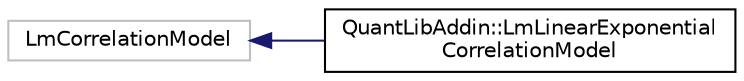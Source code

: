 digraph "Graphical Class Hierarchy"
{
  edge [fontname="Helvetica",fontsize="10",labelfontname="Helvetica",labelfontsize="10"];
  node [fontname="Helvetica",fontsize="10",shape=record];
  rankdir="LR";
  Node112 [label="LmCorrelationModel",height=0.2,width=0.4,color="grey75", fillcolor="white", style="filled"];
  Node112 -> Node0 [dir="back",color="midnightblue",fontsize="10",style="solid",fontname="Helvetica"];
  Node0 [label="QuantLibAddin::LmLinearExponential\lCorrelationModel",height=0.2,width=0.4,color="black", fillcolor="white", style="filled",URL="$class_quant_lib_addin_1_1_lm_linear_exponential_correlation_model.html"];
}

